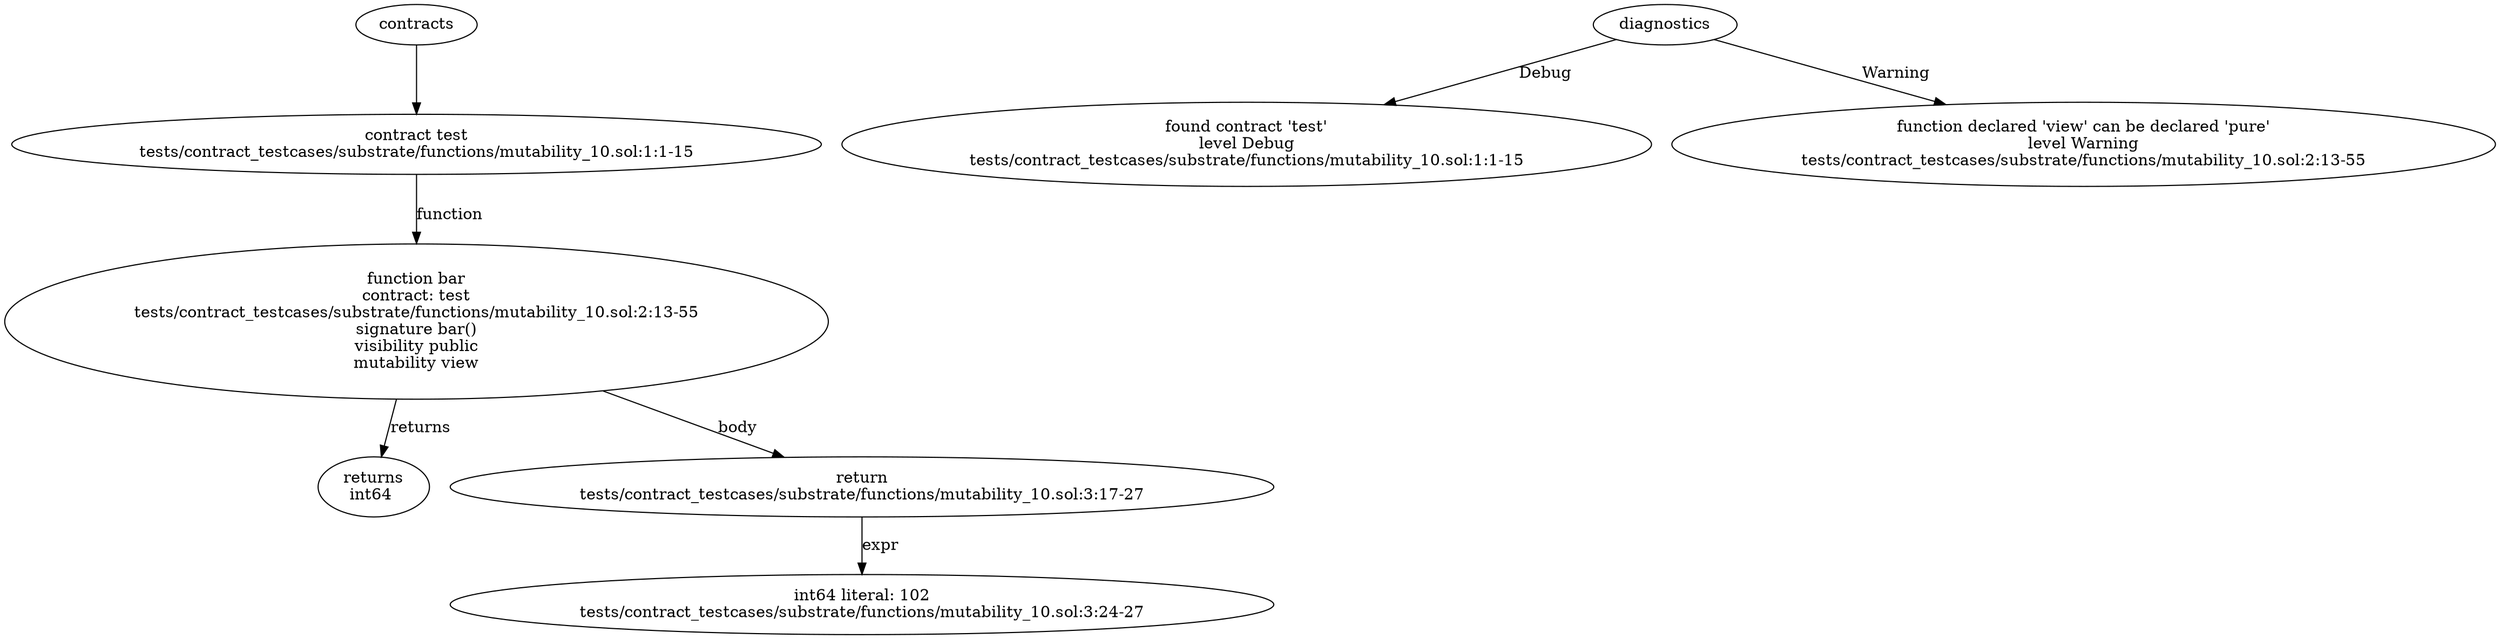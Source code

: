 strict digraph "tests/contract_testcases/substrate/functions/mutability_10.sol" {
	contract [label="contract test\ntests/contract_testcases/substrate/functions/mutability_10.sol:1:1-15"]
	bar [label="function bar\ncontract: test\ntests/contract_testcases/substrate/functions/mutability_10.sol:2:13-55\nsignature bar()\nvisibility public\nmutability view"]
	returns [label="returns\nint64 "]
	return [label="return\ntests/contract_testcases/substrate/functions/mutability_10.sol:3:17-27"]
	number_literal [label="int64 literal: 102\ntests/contract_testcases/substrate/functions/mutability_10.sol:3:24-27"]
	diagnostic [label="found contract 'test'\nlevel Debug\ntests/contract_testcases/substrate/functions/mutability_10.sol:1:1-15"]
	diagnostic_8 [label="function declared 'view' can be declared 'pure'\nlevel Warning\ntests/contract_testcases/substrate/functions/mutability_10.sol:2:13-55"]
	contracts -> contract
	contract -> bar [label="function"]
	bar -> returns [label="returns"]
	bar -> return [label="body"]
	return -> number_literal [label="expr"]
	diagnostics -> diagnostic [label="Debug"]
	diagnostics -> diagnostic_8 [label="Warning"]
}

